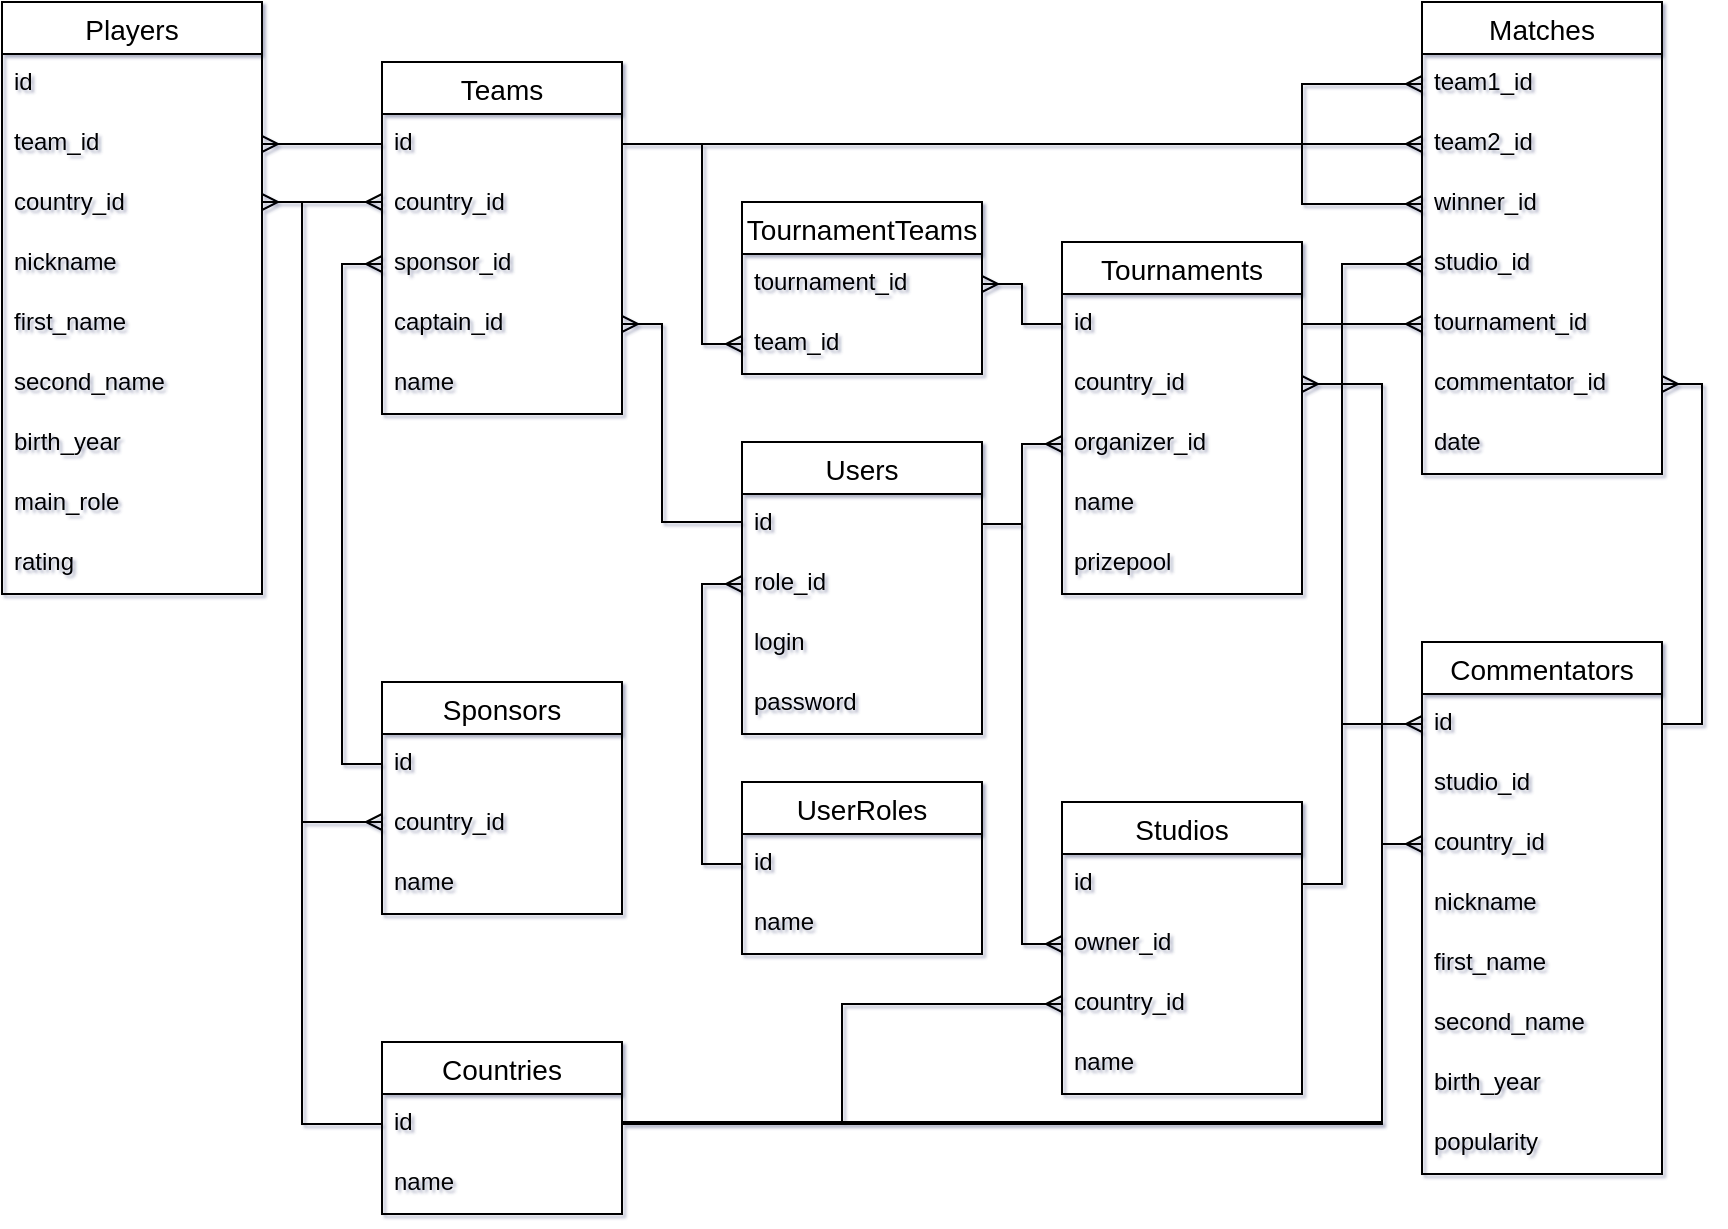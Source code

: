 <mxfile version="18.0.2" type="device"><diagram id="zjkPYd_vIy5yPjEXHrSp" name="Страница 1"><mxGraphModel dx="2424" dy="855" grid="1" gridSize="10" guides="1" tooltips="1" connect="1" arrows="1" fold="1" page="1" pageScale="1" pageWidth="827" pageHeight="1169" math="0" shadow="1"><root><mxCell id="0"/><mxCell id="1" parent="0"/><mxCell id="rYsXOxJ7zZTHQz7jz_TV-1" value="Players" style="swimlane;fontStyle=0;childLayout=stackLayout;horizontal=1;startSize=26;horizontalStack=0;resizeParent=1;resizeParentMax=0;resizeLast=0;collapsible=1;marginBottom=0;align=center;fontSize=14;" parent="1" vertex="1"><mxGeometry x="-650" y="240" width="130" height="296" as="geometry"/></mxCell><mxCell id="rYsXOxJ7zZTHQz7jz_TV-2" value="id" style="text;strokeColor=none;fillColor=none;spacingLeft=4;spacingRight=4;overflow=hidden;rotatable=0;points=[[0,0.5],[1,0.5]];portConstraint=eastwest;fontSize=12;" parent="rYsXOxJ7zZTHQz7jz_TV-1" vertex="1"><mxGeometry y="26" width="130" height="30" as="geometry"/></mxCell><mxCell id="rYsXOxJ7zZTHQz7jz_TV-3" value="team_id" style="text;strokeColor=none;fillColor=none;spacingLeft=4;spacingRight=4;overflow=hidden;rotatable=0;points=[[0,0.5],[1,0.5]];portConstraint=eastwest;fontSize=12;" parent="rYsXOxJ7zZTHQz7jz_TV-1" vertex="1"><mxGeometry y="56" width="130" height="30" as="geometry"/></mxCell><mxCell id="rYsXOxJ7zZTHQz7jz_TV-4" value="country_id" style="text;strokeColor=none;fillColor=none;spacingLeft=4;spacingRight=4;overflow=hidden;rotatable=0;points=[[0,0.5],[1,0.5]];portConstraint=eastwest;fontSize=12;" parent="rYsXOxJ7zZTHQz7jz_TV-1" vertex="1"><mxGeometry y="86" width="130" height="30" as="geometry"/></mxCell><mxCell id="rYsXOxJ7zZTHQz7jz_TV-5" value="nickname" style="text;strokeColor=none;fillColor=none;spacingLeft=4;spacingRight=4;overflow=hidden;rotatable=0;points=[[0,0.5],[1,0.5]];portConstraint=eastwest;fontSize=12;" parent="rYsXOxJ7zZTHQz7jz_TV-1" vertex="1"><mxGeometry y="116" width="130" height="30" as="geometry"/></mxCell><mxCell id="rYsXOxJ7zZTHQz7jz_TV-6" value="first_name" style="text;strokeColor=none;fillColor=none;spacingLeft=4;spacingRight=4;overflow=hidden;rotatable=0;points=[[0,0.5],[1,0.5]];portConstraint=eastwest;fontSize=12;" parent="rYsXOxJ7zZTHQz7jz_TV-1" vertex="1"><mxGeometry y="146" width="130" height="30" as="geometry"/></mxCell><mxCell id="rYsXOxJ7zZTHQz7jz_TV-7" value="second_name" style="text;strokeColor=none;fillColor=none;spacingLeft=4;spacingRight=4;overflow=hidden;rotatable=0;points=[[0,0.5],[1,0.5]];portConstraint=eastwest;fontSize=12;" parent="rYsXOxJ7zZTHQz7jz_TV-1" vertex="1"><mxGeometry y="176" width="130" height="30" as="geometry"/></mxCell><mxCell id="rYsXOxJ7zZTHQz7jz_TV-8" value="birth_year" style="text;strokeColor=none;fillColor=none;spacingLeft=4;spacingRight=4;overflow=hidden;rotatable=0;points=[[0,0.5],[1,0.5]];portConstraint=eastwest;fontSize=12;" parent="rYsXOxJ7zZTHQz7jz_TV-1" vertex="1"><mxGeometry y="206" width="130" height="30" as="geometry"/></mxCell><mxCell id="rYsXOxJ7zZTHQz7jz_TV-12" value="main_role" style="text;strokeColor=none;fillColor=none;spacingLeft=4;spacingRight=4;overflow=hidden;rotatable=0;points=[[0,0.5],[1,0.5]];portConstraint=eastwest;fontSize=12;" parent="rYsXOxJ7zZTHQz7jz_TV-1" vertex="1"><mxGeometry y="236" width="130" height="30" as="geometry"/></mxCell><mxCell id="rYsXOxJ7zZTHQz7jz_TV-13" value="rating" style="text;strokeColor=none;fillColor=none;spacingLeft=4;spacingRight=4;overflow=hidden;rotatable=0;points=[[0,0.5],[1,0.5]];portConstraint=eastwest;fontSize=12;" parent="rYsXOxJ7zZTHQz7jz_TV-1" vertex="1"><mxGeometry y="266" width="130" height="30" as="geometry"/></mxCell><mxCell id="rYsXOxJ7zZTHQz7jz_TV-14" value="Teams" style="swimlane;fontStyle=0;childLayout=stackLayout;horizontal=1;startSize=26;horizontalStack=0;resizeParent=1;resizeParentMax=0;resizeLast=0;collapsible=1;marginBottom=0;align=center;fontSize=14;" parent="1" vertex="1"><mxGeometry x="-460" y="270" width="120" height="176" as="geometry"/></mxCell><mxCell id="rYsXOxJ7zZTHQz7jz_TV-15" value="id" style="text;strokeColor=none;fillColor=none;spacingLeft=4;spacingRight=4;overflow=hidden;rotatable=0;points=[[0,0.5],[1,0.5]];portConstraint=eastwest;fontSize=12;" parent="rYsXOxJ7zZTHQz7jz_TV-14" vertex="1"><mxGeometry y="26" width="120" height="30" as="geometry"/></mxCell><mxCell id="rYsXOxJ7zZTHQz7jz_TV-16" value="country_id" style="text;strokeColor=none;fillColor=none;spacingLeft=4;spacingRight=4;overflow=hidden;rotatable=0;points=[[0,0.5],[1,0.5]];portConstraint=eastwest;fontSize=12;" parent="rYsXOxJ7zZTHQz7jz_TV-14" vertex="1"><mxGeometry y="56" width="120" height="30" as="geometry"/></mxCell><mxCell id="rYsXOxJ7zZTHQz7jz_TV-17" value="sponsor_id" style="text;strokeColor=none;fillColor=none;spacingLeft=4;spacingRight=4;overflow=hidden;rotatable=0;points=[[0,0.5],[1,0.5]];portConstraint=eastwest;fontSize=12;" parent="rYsXOxJ7zZTHQz7jz_TV-14" vertex="1"><mxGeometry y="86" width="120" height="30" as="geometry"/></mxCell><mxCell id="stjNwjxxH4SJkFHcWxsC-80" value="captain_id" style="text;strokeColor=none;fillColor=none;spacingLeft=4;spacingRight=4;overflow=hidden;rotatable=0;points=[[0,0.5],[1,0.5]];portConstraint=eastwest;fontSize=12;" vertex="1" parent="rYsXOxJ7zZTHQz7jz_TV-14"><mxGeometry y="116" width="120" height="30" as="geometry"/></mxCell><mxCell id="rYsXOxJ7zZTHQz7jz_TV-18" value="name" style="text;strokeColor=none;fillColor=none;spacingLeft=4;spacingRight=4;overflow=hidden;rotatable=0;points=[[0,0.5],[1,0.5]];portConstraint=eastwest;fontSize=12;" parent="rYsXOxJ7zZTHQz7jz_TV-14" vertex="1"><mxGeometry y="146" width="120" height="30" as="geometry"/></mxCell><mxCell id="rYsXOxJ7zZTHQz7jz_TV-25" style="edgeStyle=orthogonalEdgeStyle;rounded=0;orthogonalLoop=1;jettySize=auto;html=1;startArrow=none;startFill=0;endArrow=ERmany;endFill=0;exitX=0;exitY=0.5;exitDx=0;exitDy=0;" parent="1" source="rYsXOxJ7zZTHQz7jz_TV-15" target="rYsXOxJ7zZTHQz7jz_TV-3" edge="1"><mxGeometry relative="1" as="geometry"><mxPoint x="-670" y="60" as="sourcePoint"/><mxPoint x="-560" y="320" as="targetPoint"/><Array as="points"><mxPoint x="-520" y="311"/><mxPoint x="-520" y="311"/></Array></mxGeometry></mxCell><mxCell id="rYsXOxJ7zZTHQz7jz_TV-36" value="Sponsors" style="swimlane;fontStyle=0;childLayout=stackLayout;horizontal=1;startSize=26;horizontalStack=0;resizeParent=1;resizeParentMax=0;resizeLast=0;collapsible=1;marginBottom=0;align=center;fontSize=14;" parent="1" vertex="1"><mxGeometry x="-460" y="580" width="120" height="116" as="geometry"/></mxCell><mxCell id="rYsXOxJ7zZTHQz7jz_TV-37" value="id" style="text;strokeColor=none;fillColor=none;spacingLeft=4;spacingRight=4;overflow=hidden;rotatable=0;points=[[0,0.5],[1,0.5]];portConstraint=eastwest;fontSize=12;" parent="rYsXOxJ7zZTHQz7jz_TV-36" vertex="1"><mxGeometry y="26" width="120" height="30" as="geometry"/></mxCell><mxCell id="rYsXOxJ7zZTHQz7jz_TV-38" value="country_id" style="text;strokeColor=none;fillColor=none;spacingLeft=4;spacingRight=4;overflow=hidden;rotatable=0;points=[[0,0.5],[1,0.5]];portConstraint=eastwest;fontSize=12;" parent="rYsXOxJ7zZTHQz7jz_TV-36" vertex="1"><mxGeometry y="56" width="120" height="30" as="geometry"/></mxCell><mxCell id="rYsXOxJ7zZTHQz7jz_TV-46" value="name" style="text;strokeColor=none;fillColor=none;spacingLeft=4;spacingRight=4;overflow=hidden;rotatable=0;points=[[0,0.5],[1,0.5]];portConstraint=eastwest;fontSize=12;" parent="rYsXOxJ7zZTHQz7jz_TV-36" vertex="1"><mxGeometry y="86" width="120" height="30" as="geometry"/></mxCell><mxCell id="rYsXOxJ7zZTHQz7jz_TV-47" style="edgeStyle=orthogonalEdgeStyle;rounded=0;orthogonalLoop=1;jettySize=auto;html=1;startArrow=none;startFill=0;endArrow=ERmany;endFill=0;" parent="1" source="rYsXOxJ7zZTHQz7jz_TV-37" target="rYsXOxJ7zZTHQz7jz_TV-17" edge="1"><mxGeometry relative="1" as="geometry"><mxPoint x="-460" y="520.0" as="sourcePoint"/><mxPoint x="-620" y="520.0" as="targetPoint"/><Array as="points"><mxPoint x="-480" y="621"/><mxPoint x="-480" y="371"/></Array></mxGeometry></mxCell><mxCell id="rYsXOxJ7zZTHQz7jz_TV-48" value="Countries" style="swimlane;fontStyle=0;childLayout=stackLayout;horizontal=1;startSize=26;horizontalStack=0;resizeParent=1;resizeParentMax=0;resizeLast=0;collapsible=1;marginBottom=0;align=center;fontSize=14;" parent="1" vertex="1"><mxGeometry x="-460" y="760" width="120" height="86" as="geometry"/></mxCell><mxCell id="rYsXOxJ7zZTHQz7jz_TV-49" value="id" style="text;strokeColor=none;fillColor=none;spacingLeft=4;spacingRight=4;overflow=hidden;rotatable=0;points=[[0,0.5],[1,0.5]];portConstraint=eastwest;fontSize=12;" parent="rYsXOxJ7zZTHQz7jz_TV-48" vertex="1"><mxGeometry y="26" width="120" height="30" as="geometry"/></mxCell><mxCell id="rYsXOxJ7zZTHQz7jz_TV-51" value="name" style="text;strokeColor=none;fillColor=none;spacingLeft=4;spacingRight=4;overflow=hidden;rotatable=0;points=[[0,0.5],[1,0.5]];portConstraint=eastwest;fontSize=12;" parent="rYsXOxJ7zZTHQz7jz_TV-48" vertex="1"><mxGeometry y="56" width="120" height="30" as="geometry"/></mxCell><mxCell id="rYsXOxJ7zZTHQz7jz_TV-52" style="edgeStyle=orthogonalEdgeStyle;rounded=0;orthogonalLoop=1;jettySize=auto;html=1;startArrow=none;startFill=0;endArrow=ERmany;endFill=0;exitX=0;exitY=0.5;exitDx=0;exitDy=0;" parent="1" source="rYsXOxJ7zZTHQz7jz_TV-49" target="rYsXOxJ7zZTHQz7jz_TV-4" edge="1"><mxGeometry relative="1" as="geometry"><mxPoint x="-687" y="760.0" as="sourcePoint"/><mxPoint x="-847" y="760.0" as="targetPoint"/><Array as="points"><mxPoint x="-500" y="801"/><mxPoint x="-500" y="340"/></Array></mxGeometry></mxCell><mxCell id="rYsXOxJ7zZTHQz7jz_TV-54" style="edgeStyle=orthogonalEdgeStyle;rounded=0;orthogonalLoop=1;jettySize=auto;html=1;startArrow=none;startFill=0;endArrow=ERmany;endFill=0;" parent="1" source="rYsXOxJ7zZTHQz7jz_TV-49" target="rYsXOxJ7zZTHQz7jz_TV-38" edge="1"><mxGeometry relative="1" as="geometry"><mxPoint x="-590" y="850" as="sourcePoint"/><mxPoint x="-620" y="331.0" as="targetPoint"/><Array as="points"><mxPoint x="-500" y="801"/><mxPoint x="-500" y="650"/></Array></mxGeometry></mxCell><mxCell id="rYsXOxJ7zZTHQz7jz_TV-55" style="edgeStyle=orthogonalEdgeStyle;rounded=0;orthogonalLoop=1;jettySize=auto;html=1;startArrow=none;startFill=0;endArrow=ERmany;endFill=0;" parent="1" source="rYsXOxJ7zZTHQz7jz_TV-49" target="rYsXOxJ7zZTHQz7jz_TV-16" edge="1"><mxGeometry relative="1" as="geometry"><mxPoint x="-590" y="850" as="sourcePoint"/><mxPoint x="-610" y="341.0" as="targetPoint"/><Array as="points"><mxPoint x="-500" y="801"/><mxPoint x="-500" y="340"/></Array></mxGeometry></mxCell><mxCell id="rYsXOxJ7zZTHQz7jz_TV-56" value="Studios" style="swimlane;fontStyle=0;childLayout=stackLayout;horizontal=1;startSize=26;horizontalStack=0;resizeParent=1;resizeParentMax=0;resizeLast=0;collapsible=1;marginBottom=0;align=center;fontSize=14;" parent="1" vertex="1"><mxGeometry x="-120" y="640" width="120" height="146" as="geometry"/></mxCell><mxCell id="rYsXOxJ7zZTHQz7jz_TV-57" value="id" style="text;strokeColor=none;fillColor=none;spacingLeft=4;spacingRight=4;overflow=hidden;rotatable=0;points=[[0,0.5],[1,0.5]];portConstraint=eastwest;fontSize=12;" parent="rYsXOxJ7zZTHQz7jz_TV-56" vertex="1"><mxGeometry y="26" width="120" height="30" as="geometry"/></mxCell><mxCell id="stjNwjxxH4SJkFHcWxsC-79" value="owner_id" style="text;strokeColor=none;fillColor=none;spacingLeft=4;spacingRight=4;overflow=hidden;rotatable=0;points=[[0,0.5],[1,0.5]];portConstraint=eastwest;fontSize=12;" vertex="1" parent="rYsXOxJ7zZTHQz7jz_TV-56"><mxGeometry y="56" width="120" height="30" as="geometry"/></mxCell><mxCell id="rYsXOxJ7zZTHQz7jz_TV-58" value="country_id" style="text;strokeColor=none;fillColor=none;spacingLeft=4;spacingRight=4;overflow=hidden;rotatable=0;points=[[0,0.5],[1,0.5]];portConstraint=eastwest;fontSize=12;" parent="rYsXOxJ7zZTHQz7jz_TV-56" vertex="1"><mxGeometry y="86" width="120" height="30" as="geometry"/></mxCell><mxCell id="rYsXOxJ7zZTHQz7jz_TV-60" value="name" style="text;strokeColor=none;fillColor=none;spacingLeft=4;spacingRight=4;overflow=hidden;rotatable=0;points=[[0,0.5],[1,0.5]];portConstraint=eastwest;fontSize=12;" parent="rYsXOxJ7zZTHQz7jz_TV-56" vertex="1"><mxGeometry y="116" width="120" height="30" as="geometry"/></mxCell><mxCell id="rYsXOxJ7zZTHQz7jz_TV-61" style="edgeStyle=orthogonalEdgeStyle;rounded=0;orthogonalLoop=1;jettySize=auto;html=1;startArrow=none;startFill=0;endArrow=ERmany;endFill=0;" parent="1" source="rYsXOxJ7zZTHQz7jz_TV-49" target="rYsXOxJ7zZTHQz7jz_TV-58" edge="1"><mxGeometry relative="1" as="geometry"><mxPoint x="20" y="740" as="sourcePoint"/><mxPoint x="-140" y="740" as="targetPoint"/><Array as="points"><mxPoint x="-230" y="800"/><mxPoint x="-230" y="741"/></Array></mxGeometry></mxCell><mxCell id="rYsXOxJ7zZTHQz7jz_TV-62" value="Commentators" style="swimlane;fontStyle=0;childLayout=stackLayout;horizontal=1;startSize=26;horizontalStack=0;resizeParent=1;resizeParentMax=0;resizeLast=0;collapsible=1;marginBottom=0;align=center;fontSize=14;" parent="1" vertex="1"><mxGeometry x="60" y="560" width="120" height="266" as="geometry"/></mxCell><mxCell id="rYsXOxJ7zZTHQz7jz_TV-63" value="id" style="text;strokeColor=none;fillColor=none;spacingLeft=4;spacingRight=4;overflow=hidden;rotatable=0;points=[[0,0.5],[1,0.5]];portConstraint=eastwest;fontSize=12;" parent="rYsXOxJ7zZTHQz7jz_TV-62" vertex="1"><mxGeometry y="26" width="120" height="30" as="geometry"/></mxCell><mxCell id="rYsXOxJ7zZTHQz7jz_TV-64" value="studio_id" style="text;strokeColor=none;fillColor=none;spacingLeft=4;spacingRight=4;overflow=hidden;rotatable=0;points=[[0,0.5],[1,0.5]];portConstraint=eastwest;fontSize=12;" parent="rYsXOxJ7zZTHQz7jz_TV-62" vertex="1"><mxGeometry y="56" width="120" height="30" as="geometry"/></mxCell><mxCell id="rYsXOxJ7zZTHQz7jz_TV-65" value="country_id" style="text;strokeColor=none;fillColor=none;spacingLeft=4;spacingRight=4;overflow=hidden;rotatable=0;points=[[0,0.5],[1,0.5]];portConstraint=eastwest;fontSize=12;" parent="rYsXOxJ7zZTHQz7jz_TV-62" vertex="1"><mxGeometry y="86" width="120" height="30" as="geometry"/></mxCell><mxCell id="rYsXOxJ7zZTHQz7jz_TV-66" value="nickname" style="text;strokeColor=none;fillColor=none;spacingLeft=4;spacingRight=4;overflow=hidden;rotatable=0;points=[[0,0.5],[1,0.5]];portConstraint=eastwest;fontSize=12;" parent="rYsXOxJ7zZTHQz7jz_TV-62" vertex="1"><mxGeometry y="116" width="120" height="30" as="geometry"/></mxCell><mxCell id="rYsXOxJ7zZTHQz7jz_TV-67" value="first_name" style="text;strokeColor=none;fillColor=none;spacingLeft=4;spacingRight=4;overflow=hidden;rotatable=0;points=[[0,0.5],[1,0.5]];portConstraint=eastwest;fontSize=12;" parent="rYsXOxJ7zZTHQz7jz_TV-62" vertex="1"><mxGeometry y="146" width="120" height="30" as="geometry"/></mxCell><mxCell id="rYsXOxJ7zZTHQz7jz_TV-68" value="second_name" style="text;strokeColor=none;fillColor=none;spacingLeft=4;spacingRight=4;overflow=hidden;rotatable=0;points=[[0,0.5],[1,0.5]];portConstraint=eastwest;fontSize=12;" parent="rYsXOxJ7zZTHQz7jz_TV-62" vertex="1"><mxGeometry y="176" width="120" height="30" as="geometry"/></mxCell><mxCell id="rYsXOxJ7zZTHQz7jz_TV-69" value="birth_year" style="text;strokeColor=none;fillColor=none;spacingLeft=4;spacingRight=4;overflow=hidden;rotatable=0;points=[[0,0.5],[1,0.5]];portConstraint=eastwest;fontSize=12;" parent="rYsXOxJ7zZTHQz7jz_TV-62" vertex="1"><mxGeometry y="206" width="120" height="30" as="geometry"/></mxCell><mxCell id="rYsXOxJ7zZTHQz7jz_TV-70" value="popularity" style="text;strokeColor=none;fillColor=none;spacingLeft=4;spacingRight=4;overflow=hidden;rotatable=0;points=[[0,0.5],[1,0.5]];portConstraint=eastwest;fontSize=12;" parent="rYsXOxJ7zZTHQz7jz_TV-62" vertex="1"><mxGeometry y="236" width="120" height="30" as="geometry"/></mxCell><mxCell id="rYsXOxJ7zZTHQz7jz_TV-77" value="Matches" style="swimlane;fontStyle=0;childLayout=stackLayout;horizontal=1;startSize=26;horizontalStack=0;resizeParent=1;resizeParentMax=0;resizeLast=0;collapsible=1;marginBottom=0;align=center;fontSize=14;" parent="1" vertex="1"><mxGeometry x="60" y="240" width="120" height="236" as="geometry"/></mxCell><mxCell id="rYsXOxJ7zZTHQz7jz_TV-78" value="team1_id" style="text;strokeColor=none;fillColor=none;spacingLeft=4;spacingRight=4;overflow=hidden;rotatable=0;points=[[0,0.5],[1,0.5]];portConstraint=eastwest;fontSize=12;" parent="rYsXOxJ7zZTHQz7jz_TV-77" vertex="1"><mxGeometry y="26" width="120" height="30" as="geometry"/></mxCell><mxCell id="rYsXOxJ7zZTHQz7jz_TV-79" value="team2_id" style="text;strokeColor=none;fillColor=none;spacingLeft=4;spacingRight=4;overflow=hidden;rotatable=0;points=[[0,0.5],[1,0.5]];portConstraint=eastwest;fontSize=12;" parent="rYsXOxJ7zZTHQz7jz_TV-77" vertex="1"><mxGeometry y="56" width="120" height="30" as="geometry"/></mxCell><mxCell id="rYsXOxJ7zZTHQz7jz_TV-80" value="winner_id" style="text;strokeColor=none;fillColor=none;spacingLeft=4;spacingRight=4;overflow=hidden;rotatable=0;points=[[0,0.5],[1,0.5]];portConstraint=eastwest;fontSize=12;" parent="rYsXOxJ7zZTHQz7jz_TV-77" vertex="1"><mxGeometry y="86" width="120" height="30" as="geometry"/></mxCell><mxCell id="rYsXOxJ7zZTHQz7jz_TV-81" value="studio_id" style="text;strokeColor=none;fillColor=none;spacingLeft=4;spacingRight=4;overflow=hidden;rotatable=0;points=[[0,0.5],[1,0.5]];portConstraint=eastwest;fontSize=12;" parent="rYsXOxJ7zZTHQz7jz_TV-77" vertex="1"><mxGeometry y="116" width="120" height="30" as="geometry"/></mxCell><mxCell id="rYsXOxJ7zZTHQz7jz_TV-83" value="tournament_id" style="text;strokeColor=none;fillColor=none;spacingLeft=4;spacingRight=4;overflow=hidden;rotatable=0;points=[[0,0.5],[1,0.5]];portConstraint=eastwest;fontSize=12;" parent="rYsXOxJ7zZTHQz7jz_TV-77" vertex="1"><mxGeometry y="146" width="120" height="30" as="geometry"/></mxCell><mxCell id="rYsXOxJ7zZTHQz7jz_TV-82" value="commentator_id" style="text;strokeColor=none;fillColor=none;spacingLeft=4;spacingRight=4;overflow=hidden;rotatable=0;points=[[0,0.5],[1,0.5]];portConstraint=eastwest;fontSize=12;" parent="rYsXOxJ7zZTHQz7jz_TV-77" vertex="1"><mxGeometry y="176" width="120" height="30" as="geometry"/></mxCell><mxCell id="rYsXOxJ7zZTHQz7jz_TV-84" value="date" style="text;strokeColor=none;fillColor=none;spacingLeft=4;spacingRight=4;overflow=hidden;rotatable=0;points=[[0,0.5],[1,0.5]];portConstraint=eastwest;fontSize=12;" parent="rYsXOxJ7zZTHQz7jz_TV-77" vertex="1"><mxGeometry y="206" width="120" height="30" as="geometry"/></mxCell><mxCell id="rYsXOxJ7zZTHQz7jz_TV-92" value="Tournaments" style="swimlane;fontStyle=0;childLayout=stackLayout;horizontal=1;startSize=26;horizontalStack=0;resizeParent=1;resizeParentMax=0;resizeLast=0;collapsible=1;marginBottom=0;align=center;fontSize=14;" parent="1" vertex="1"><mxGeometry x="-120" y="360" width="120" height="176" as="geometry"/></mxCell><mxCell id="rYsXOxJ7zZTHQz7jz_TV-93" value="id" style="text;strokeColor=none;fillColor=none;spacingLeft=4;spacingRight=4;overflow=hidden;rotatable=0;points=[[0,0.5],[1,0.5]];portConstraint=eastwest;fontSize=12;" parent="rYsXOxJ7zZTHQz7jz_TV-92" vertex="1"><mxGeometry y="26" width="120" height="30" as="geometry"/></mxCell><mxCell id="rYsXOxJ7zZTHQz7jz_TV-94" value="country_id" style="text;strokeColor=none;fillColor=none;spacingLeft=4;spacingRight=4;overflow=hidden;rotatable=0;points=[[0,0.5],[1,0.5]];portConstraint=eastwest;fontSize=12;" parent="rYsXOxJ7zZTHQz7jz_TV-92" vertex="1"><mxGeometry y="56" width="120" height="30" as="geometry"/></mxCell><mxCell id="stjNwjxxH4SJkFHcWxsC-69" value="organizer_id" style="text;strokeColor=none;fillColor=none;spacingLeft=4;spacingRight=4;overflow=hidden;rotatable=0;points=[[0,0.5],[1,0.5]];portConstraint=eastwest;fontSize=12;" vertex="1" parent="rYsXOxJ7zZTHQz7jz_TV-92"><mxGeometry y="86" width="120" height="30" as="geometry"/></mxCell><mxCell id="rYsXOxJ7zZTHQz7jz_TV-95" value="name" style="text;strokeColor=none;fillColor=none;spacingLeft=4;spacingRight=4;overflow=hidden;rotatable=0;points=[[0,0.5],[1,0.5]];portConstraint=eastwest;fontSize=12;" parent="rYsXOxJ7zZTHQz7jz_TV-92" vertex="1"><mxGeometry y="116" width="120" height="30" as="geometry"/></mxCell><mxCell id="rYsXOxJ7zZTHQz7jz_TV-96" value="prizepool" style="text;strokeColor=none;fillColor=none;spacingLeft=4;spacingRight=4;overflow=hidden;rotatable=0;points=[[0,0.5],[1,0.5]];portConstraint=eastwest;fontSize=12;" parent="rYsXOxJ7zZTHQz7jz_TV-92" vertex="1"><mxGeometry y="146" width="120" height="30" as="geometry"/></mxCell><mxCell id="rYsXOxJ7zZTHQz7jz_TV-108" style="edgeStyle=orthogonalEdgeStyle;rounded=0;orthogonalLoop=1;jettySize=auto;html=1;startArrow=none;startFill=0;endArrow=ERmany;endFill=0;" parent="1" source="rYsXOxJ7zZTHQz7jz_TV-15" target="rYsXOxJ7zZTHQz7jz_TV-79" edge="1"><mxGeometry relative="1" as="geometry"><mxPoint x="-310" y="321" as="sourcePoint"/><mxPoint x="-430" y="321" as="targetPoint"/><Array as="points"/></mxGeometry></mxCell><mxCell id="rYsXOxJ7zZTHQz7jz_TV-109" style="edgeStyle=orthogonalEdgeStyle;rounded=0;orthogonalLoop=1;jettySize=auto;html=1;startArrow=none;startFill=0;endArrow=ERmany;endFill=0;" parent="1" source="rYsXOxJ7zZTHQz7jz_TV-15" target="rYsXOxJ7zZTHQz7jz_TV-78" edge="1"><mxGeometry relative="1" as="geometry"><mxPoint x="-190" y="321" as="sourcePoint"/><mxPoint x="-30" y="321" as="targetPoint"/><Array as="points"><mxPoint y="311"/><mxPoint y="281"/></Array></mxGeometry></mxCell><mxCell id="rYsXOxJ7zZTHQz7jz_TV-110" style="edgeStyle=orthogonalEdgeStyle;rounded=0;orthogonalLoop=1;jettySize=auto;html=1;startArrow=none;startFill=0;endArrow=ERmany;endFill=0;" parent="1" source="rYsXOxJ7zZTHQz7jz_TV-15" target="rYsXOxJ7zZTHQz7jz_TV-80" edge="1"><mxGeometry relative="1" as="geometry"><mxPoint x="-180" y="331" as="sourcePoint"/><mxPoint x="-20" y="331" as="targetPoint"/><Array as="points"><mxPoint y="311"/><mxPoint y="341"/></Array></mxGeometry></mxCell><mxCell id="stjNwjxxH4SJkFHcWxsC-64" value="TournamentTeams" style="swimlane;fontStyle=0;childLayout=stackLayout;horizontal=1;startSize=26;horizontalStack=0;resizeParent=1;resizeParentMax=0;resizeLast=0;collapsible=1;marginBottom=0;align=center;fontSize=14;" vertex="1" parent="1"><mxGeometry x="-280" y="340" width="120" height="86" as="geometry"/></mxCell><mxCell id="stjNwjxxH4SJkFHcWxsC-65" value="tournament_id" style="text;strokeColor=none;fillColor=none;spacingLeft=4;spacingRight=4;overflow=hidden;rotatable=0;points=[[0,0.5],[1,0.5]];portConstraint=eastwest;fontSize=12;" vertex="1" parent="stjNwjxxH4SJkFHcWxsC-64"><mxGeometry y="26" width="120" height="30" as="geometry"/></mxCell><mxCell id="stjNwjxxH4SJkFHcWxsC-66" value="team_id" style="text;strokeColor=none;fillColor=none;spacingLeft=4;spacingRight=4;overflow=hidden;rotatable=0;points=[[0,0.5],[1,0.5]];portConstraint=eastwest;fontSize=12;" vertex="1" parent="stjNwjxxH4SJkFHcWxsC-64"><mxGeometry y="56" width="120" height="30" as="geometry"/></mxCell><mxCell id="stjNwjxxH4SJkFHcWxsC-70" value="Users" style="swimlane;fontStyle=0;childLayout=stackLayout;horizontal=1;startSize=26;horizontalStack=0;resizeParent=1;resizeParentMax=0;resizeLast=0;collapsible=1;marginBottom=0;align=center;fontSize=14;" vertex="1" parent="1"><mxGeometry x="-280" y="460" width="120" height="146" as="geometry"/></mxCell><mxCell id="stjNwjxxH4SJkFHcWxsC-71" value="id" style="text;strokeColor=none;fillColor=none;spacingLeft=4;spacingRight=4;overflow=hidden;rotatable=0;points=[[0,0.5],[1,0.5]];portConstraint=eastwest;fontSize=12;" vertex="1" parent="stjNwjxxH4SJkFHcWxsC-70"><mxGeometry y="26" width="120" height="30" as="geometry"/></mxCell><mxCell id="stjNwjxxH4SJkFHcWxsC-78" value="role_id" style="text;strokeColor=none;fillColor=none;spacingLeft=4;spacingRight=4;overflow=hidden;rotatable=0;points=[[0,0.5],[1,0.5]];portConstraint=eastwest;fontSize=12;" vertex="1" parent="stjNwjxxH4SJkFHcWxsC-70"><mxGeometry y="56" width="120" height="30" as="geometry"/></mxCell><mxCell id="stjNwjxxH4SJkFHcWxsC-72" value="login" style="text;strokeColor=none;fillColor=none;spacingLeft=4;spacingRight=4;overflow=hidden;rotatable=0;points=[[0,0.5],[1,0.5]];portConstraint=eastwest;fontSize=12;" vertex="1" parent="stjNwjxxH4SJkFHcWxsC-70"><mxGeometry y="86" width="120" height="30" as="geometry"/></mxCell><mxCell id="stjNwjxxH4SJkFHcWxsC-73" value="password" style="text;strokeColor=none;fillColor=none;spacingLeft=4;spacingRight=4;overflow=hidden;rotatable=0;points=[[0,0.5],[1,0.5]];portConstraint=eastwest;fontSize=12;" vertex="1" parent="stjNwjxxH4SJkFHcWxsC-70"><mxGeometry y="116" width="120" height="30" as="geometry"/></mxCell><mxCell id="stjNwjxxH4SJkFHcWxsC-86" style="edgeStyle=orthogonalEdgeStyle;rounded=0;orthogonalLoop=1;jettySize=auto;html=1;endArrow=ERmany;startArrow=none;startFill=0;endFill=0;" edge="1" parent="1" source="stjNwjxxH4SJkFHcWxsC-71" target="stjNwjxxH4SJkFHcWxsC-80"><mxGeometry relative="1" as="geometry"><Array as="points"><mxPoint x="-320" y="500"/><mxPoint x="-320" y="401"/></Array></mxGeometry></mxCell><mxCell id="stjNwjxxH4SJkFHcWxsC-90" style="edgeStyle=orthogonalEdgeStyle;rounded=0;orthogonalLoop=1;jettySize=auto;html=1;endArrow=ERmany;startArrow=none;startFill=0;endFill=0;" edge="1" parent="1" source="stjNwjxxH4SJkFHcWxsC-71" target="stjNwjxxH4SJkFHcWxsC-69"><mxGeometry relative="1" as="geometry"/></mxCell><mxCell id="stjNwjxxH4SJkFHcWxsC-91" style="edgeStyle=orthogonalEdgeStyle;rounded=0;orthogonalLoop=1;jettySize=auto;html=1;endArrow=ERmany;startArrow=none;startFill=0;endFill=0;" edge="1" parent="1" source="stjNwjxxH4SJkFHcWxsC-71" target="stjNwjxxH4SJkFHcWxsC-79"><mxGeometry relative="1" as="geometry"/></mxCell><mxCell id="stjNwjxxH4SJkFHcWxsC-93" style="edgeStyle=orthogonalEdgeStyle;rounded=0;orthogonalLoop=1;jettySize=auto;html=1;endArrow=ERmany;startArrow=none;startFill=0;endFill=0;" edge="1" parent="1" source="rYsXOxJ7zZTHQz7jz_TV-49" target="rYsXOxJ7zZTHQz7jz_TV-65"><mxGeometry relative="1" as="geometry"><Array as="points"><mxPoint x="40" y="800"/><mxPoint x="40" y="661"/></Array></mxGeometry></mxCell><mxCell id="stjNwjxxH4SJkFHcWxsC-108" style="edgeStyle=orthogonalEdgeStyle;rounded=0;orthogonalLoop=1;jettySize=auto;html=1;endArrow=ERmany;startArrow=none;startFill=0;endFill=0;" edge="1" parent="1" source="rYsXOxJ7zZTHQz7jz_TV-15" target="stjNwjxxH4SJkFHcWxsC-66"><mxGeometry relative="1" as="geometry"><Array as="points"><mxPoint x="-300" y="311"/><mxPoint x="-300" y="411"/></Array></mxGeometry></mxCell><mxCell id="stjNwjxxH4SJkFHcWxsC-109" style="edgeStyle=orthogonalEdgeStyle;rounded=0;orthogonalLoop=1;jettySize=auto;html=1;endArrow=ERmany;startArrow=none;startFill=0;endFill=0;" edge="1" parent="1" source="rYsXOxJ7zZTHQz7jz_TV-93" target="stjNwjxxH4SJkFHcWxsC-65"><mxGeometry relative="1" as="geometry"/></mxCell><mxCell id="stjNwjxxH4SJkFHcWxsC-110" style="edgeStyle=orthogonalEdgeStyle;rounded=0;orthogonalLoop=1;jettySize=auto;html=1;endArrow=ERmany;startArrow=none;startFill=0;endFill=0;" edge="1" parent="1" source="rYsXOxJ7zZTHQz7jz_TV-57" target="rYsXOxJ7zZTHQz7jz_TV-81"><mxGeometry relative="1" as="geometry"><Array as="points"><mxPoint x="20" y="681"/><mxPoint x="20" y="371"/></Array></mxGeometry></mxCell><mxCell id="stjNwjxxH4SJkFHcWxsC-111" style="edgeStyle=orthogonalEdgeStyle;rounded=0;orthogonalLoop=1;jettySize=auto;html=1;endArrow=ERmany;startArrow=none;startFill=0;endFill=0;" edge="1" parent="1" source="rYsXOxJ7zZTHQz7jz_TV-93" target="rYsXOxJ7zZTHQz7jz_TV-83"><mxGeometry relative="1" as="geometry"/></mxCell><mxCell id="stjNwjxxH4SJkFHcWxsC-112" style="edgeStyle=orthogonalEdgeStyle;rounded=0;orthogonalLoop=1;jettySize=auto;html=1;endArrow=ERmany;startArrow=none;startFill=0;endFill=0;" edge="1" parent="1" source="rYsXOxJ7zZTHQz7jz_TV-63" target="rYsXOxJ7zZTHQz7jz_TV-82"><mxGeometry relative="1" as="geometry"><Array as="points"><mxPoint x="200" y="601"/><mxPoint x="200" y="431"/></Array></mxGeometry></mxCell><mxCell id="stjNwjxxH4SJkFHcWxsC-100" value="UserRoles" style="swimlane;fontStyle=0;childLayout=stackLayout;horizontal=1;startSize=26;horizontalStack=0;resizeParent=1;resizeParentMax=0;resizeLast=0;collapsible=1;marginBottom=0;align=center;fontSize=14;" vertex="1" parent="1"><mxGeometry x="-280" y="630" width="120" height="86" as="geometry"/></mxCell><mxCell id="stjNwjxxH4SJkFHcWxsC-101" value="id" style="text;strokeColor=none;fillColor=none;spacingLeft=4;spacingRight=4;overflow=hidden;rotatable=0;points=[[0,0.5],[1,0.5]];portConstraint=eastwest;fontSize=12;" vertex="1" parent="stjNwjxxH4SJkFHcWxsC-100"><mxGeometry y="26" width="120" height="30" as="geometry"/></mxCell><mxCell id="stjNwjxxH4SJkFHcWxsC-102" value="name" style="text;strokeColor=none;fillColor=none;spacingLeft=4;spacingRight=4;overflow=hidden;rotatable=0;points=[[0,0.5],[1,0.5]];portConstraint=eastwest;fontSize=12;" vertex="1" parent="stjNwjxxH4SJkFHcWxsC-100"><mxGeometry y="56" width="120" height="30" as="geometry"/></mxCell><mxCell id="stjNwjxxH4SJkFHcWxsC-113" style="edgeStyle=orthogonalEdgeStyle;rounded=0;orthogonalLoop=1;jettySize=auto;html=1;endArrow=ERmany;startArrow=none;startFill=0;endFill=0;" edge="1" parent="1" source="rYsXOxJ7zZTHQz7jz_TV-49" target="rYsXOxJ7zZTHQz7jz_TV-94"><mxGeometry relative="1" as="geometry"><Array as="points"><mxPoint x="40" y="801"/><mxPoint x="40" y="431"/></Array></mxGeometry></mxCell><mxCell id="stjNwjxxH4SJkFHcWxsC-114" style="edgeStyle=orthogonalEdgeStyle;rounded=0;orthogonalLoop=1;jettySize=auto;html=1;endArrow=ERmany;startArrow=none;startFill=0;endFill=0;" edge="1" parent="1" source="stjNwjxxH4SJkFHcWxsC-101" target="stjNwjxxH4SJkFHcWxsC-78"><mxGeometry relative="1" as="geometry"><Array as="points"><mxPoint x="-300" y="671"/><mxPoint x="-300" y="531"/></Array></mxGeometry></mxCell><mxCell id="stjNwjxxH4SJkFHcWxsC-115" style="edgeStyle=orthogonalEdgeStyle;rounded=0;orthogonalLoop=1;jettySize=auto;html=1;endArrow=ERmany;startArrow=none;startFill=0;endFill=0;" edge="1" parent="1" source="rYsXOxJ7zZTHQz7jz_TV-57" target="rYsXOxJ7zZTHQz7jz_TV-63"><mxGeometry relative="1" as="geometry"><Array as="points"><mxPoint x="20" y="681"/><mxPoint x="20" y="601"/></Array></mxGeometry></mxCell></root></mxGraphModel></diagram></mxfile>